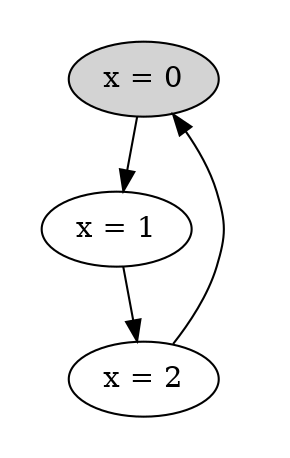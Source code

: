 strict digraph DiskGraph {
nodesep=0.35;
subgraph cluster_graph {
color="white";
8132692779957249086 [label="x = 0",style = filled]
8132692779957249086 -> -6230161439325923452 [label="",color="black",fontcolor="black"];
-6230161439325923452 [label="x = 1"];
-6230161439325923452 -> -5039642576729477619 [label="",color="black",fontcolor="black"];
-5039642576729477619 [label="x = 2"];
-5039642576729477619 -> 8132692779957249086 [label="",color="black",fontcolor="black"];
{rank = same; 8132692779957249086;}
{rank = same; -6230161439325923452;}
{rank = same; -5039642576729477619;}
}
}